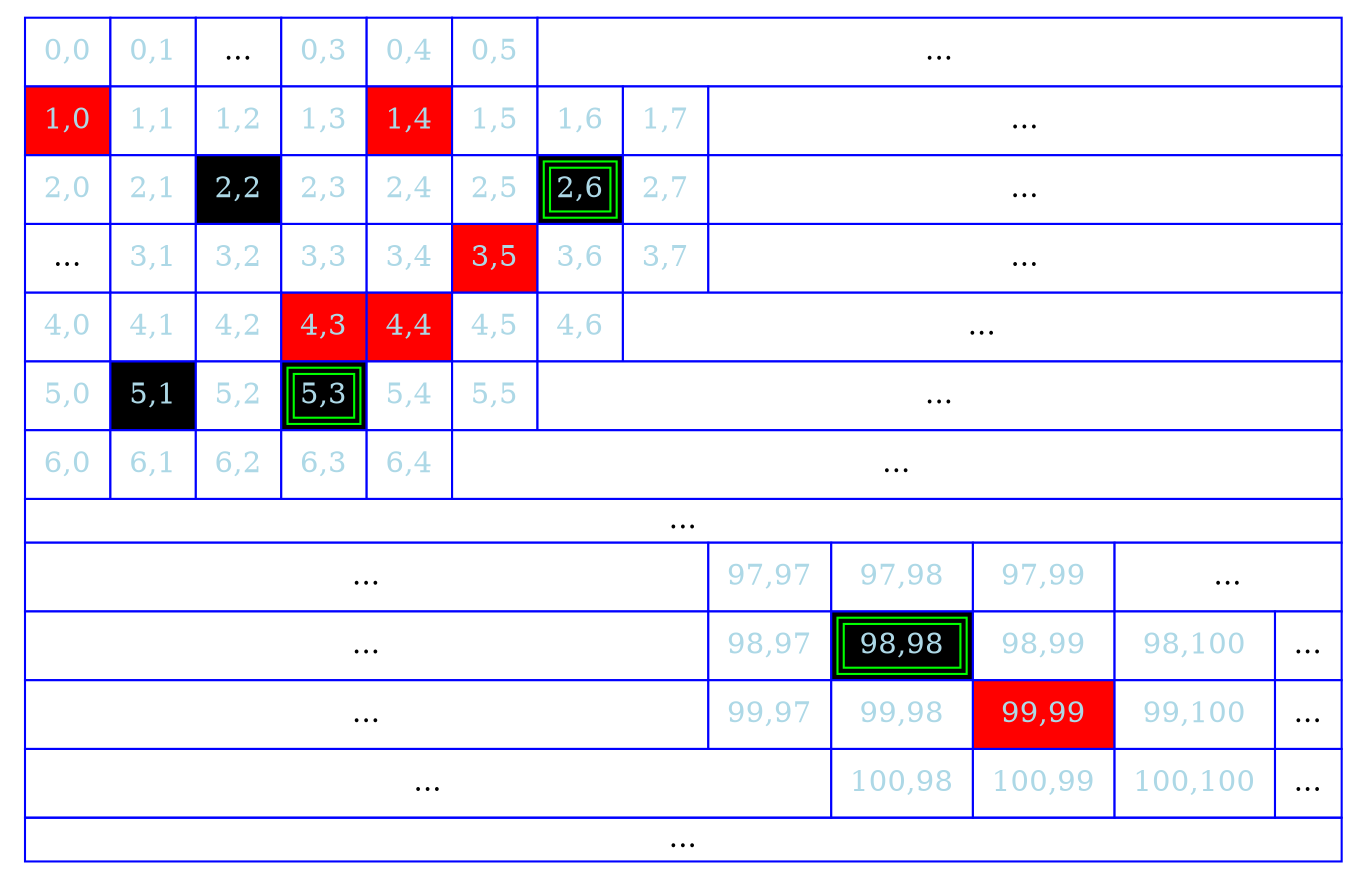 digraph {
	tbl [
		shape=plaintext
		label=<
			<table border='0' cellborder='1' color='blue' cellspacing='0'>
				<tr>
					<td bgcolor='White'><font color='lightblue'>
						<table color='White'>
							<tr>
								<td>0,0</td>
							</tr>
						</table>
					</font></td>
					<td bgcolor='White'><font color='lightblue'>
						<table color='White'>
							<tr>
								<td>0,1</td>
							</tr>
						</table>
					</font></td>
					<td colspan='1' bgcolor='White'><font color='Black'>
						<table color='White'>
							<tr>
								<td>...</td>
							</tr>
						</table>
					</font></td>
					<td bgcolor='White'><font color='lightblue'>
						<table color='White'>
							<tr>
								<td>0,3</td>
							</tr>
						</table>
					</font></td>
					<td bgcolor='White'><font color='lightblue'>
						<table color='White'>
							<tr>
								<td>0,4</td>
							</tr>
						</table>
					</font></td>
					<td bgcolor='White'><font color='lightblue'>
						<table color='White'>
							<tr>
								<td>0,5</td>
							</tr>
						</table>
					</font></td>
					<td colspan='994' bgcolor='White'><font color='Black'>
						<table color='White'>
							<tr>
								<td>...</td>
							</tr>
						</table>
					</font></td>
				</tr>
				<tr>
					<td bgcolor='Red'><font color='lightblue'>
						<table color='Red'>
							<tr>
								<td>1,0</td>
							</tr>
						</table>
					</font></td>
					<td bgcolor='White'><font color='lightblue'>
						<table color='White'>
							<tr>
								<td>1,1</td>
							</tr>
						</table>
					</font></td>
					<td bgcolor='White'><font color='lightblue'>
						<table color='White'>
							<tr>
								<td>1,2</td>
							</tr>
						</table>
					</font></td>
					<td bgcolor='White'><font color='lightblue'>
						<table color='White'>
							<tr>
								<td>1,3</td>
							</tr>
						</table>
					</font></td>
					<td bgcolor='Red'><font color='lightblue'>
						<table color='Red'>
							<tr>
								<td>1,4</td>
							</tr>
						</table>
					</font></td>
					<td bgcolor='White'><font color='lightblue'>
						<table color='White'>
							<tr>
								<td>1,5</td>
							</tr>
						</table>
					</font></td>
					<td bgcolor='White'><font color='lightblue'>
						<table color='White'>
							<tr>
								<td>1,6</td>
							</tr>
						</table>
					</font></td>
					<td bgcolor='White'><font color='lightblue'>
						<table color='White'>
							<tr>
								<td>1,7</td>
							</tr>
						</table>
					</font></td>
					<td colspan='992' bgcolor='White'><font color='Black'>
						<table color='White'>
							<tr>
								<td>...</td>
							</tr>
						</table>
					</font></td>
				</tr>
				<tr>
					<td bgcolor='White'><font color='lightblue'>
						<table color='White'>
							<tr>
								<td>2,0</td>
							</tr>
						</table>
					</font></td>
					<td bgcolor='White'><font color='lightblue'>
						<table color='White'>
							<tr>
								<td>2,1</td>
							</tr>
						</table>
					</font></td>
					<td bgcolor='Black'><font color='lightblue'>
						<table color='Black'>
							<tr>
								<td>2,2</td>
							</tr>
						</table>
					</font></td>
					<td bgcolor='White'><font color='lightblue'>
						<table color='White'>
							<tr>
								<td>2,3</td>
							</tr>
						</table>
					</font></td>
					<td bgcolor='White'><font color='lightblue'>
						<table color='White'>
							<tr>
								<td>2,4</td>
							</tr>
						</table>
					</font></td>
					<td bgcolor='White'><font color='lightblue'>
						<table color='White'>
							<tr>
								<td>2,5</td>
							</tr>
						</table>
					</font></td>
					<td bgcolor='Black'><font color='lightblue'>
						<table color='Green'>
							<tr>
								<td>2,6</td>
							</tr>
						</table>
					</font></td>
					<td bgcolor='White'><font color='lightblue'>
						<table color='White'>
							<tr>
								<td>2,7</td>
							</tr>
						</table>
					</font></td>
					<td colspan='992' bgcolor='White'><font color='Black'>
						<table color='White'>
							<tr>
								<td>...</td>
							</tr>
						</table>
					</font></td>
				</tr>
				<tr>
					<td colspan='1' bgcolor='White'><font color='Black'>
						<table color='White'>
							<tr>
								<td>...</td>
							</tr>
						</table>
					</font></td>
					<td bgcolor='White'><font color='lightblue'>
						<table color='White'>
							<tr>
								<td>3,1</td>
							</tr>
						</table>
					</font></td>
					<td bgcolor='White'><font color='lightblue'>
						<table color='White'>
							<tr>
								<td>3,2</td>
							</tr>
						</table>
					</font></td>
					<td bgcolor='White'><font color='lightblue'>
						<table color='White'>
							<tr>
								<td>3,3</td>
							</tr>
						</table>
					</font></td>
					<td bgcolor='White'><font color='lightblue'>
						<table color='White'>
							<tr>
								<td>3,4</td>
							</tr>
						</table>
					</font></td>
					<td bgcolor='Red'><font color='lightblue'>
						<table color='Red'>
							<tr>
								<td>3,5</td>
							</tr>
						</table>
					</font></td>
					<td bgcolor='White'><font color='lightblue'>
						<table color='White'>
							<tr>
								<td>3,6</td>
							</tr>
						</table>
					</font></td>
					<td bgcolor='White'><font color='lightblue'>
						<table color='White'>
							<tr>
								<td>3,7</td>
							</tr>
						</table>
					</font></td>
					<td colspan='992' bgcolor='White'><font color='Black'>
						<table color='White'>
							<tr>
								<td>...</td>
							</tr>
						</table>
					</font></td>
				</tr>
				<tr>
					<td bgcolor='White'><font color='lightblue'>
						<table color='White'>
							<tr>
								<td>4,0</td>
							</tr>
						</table>
					</font></td>
					<td bgcolor='White'><font color='lightblue'>
						<table color='White'>
							<tr>
								<td>4,1</td>
							</tr>
						</table>
					</font></td>
					<td bgcolor='White'><font color='lightblue'>
						<table color='White'>
							<tr>
								<td>4,2</td>
							</tr>
						</table>
					</font></td>
					<td bgcolor='Red'><font color='lightblue'>
						<table color='Red'>
							<tr>
								<td>4,3</td>
							</tr>
						</table>
					</font></td>
					<td bgcolor='Red'><font color='lightblue'>
						<table color='Red'>
							<tr>
								<td>4,4</td>
							</tr>
						</table>
					</font></td>
					<td bgcolor='White'><font color='lightblue'>
						<table color='White'>
							<tr>
								<td>4,5</td>
							</tr>
						</table>
					</font></td>
					<td bgcolor='White'><font color='lightblue'>
						<table color='White'>
							<tr>
								<td>4,6</td>
							</tr>
						</table>
					</font></td>
					<td colspan='993' bgcolor='White'><font color='Black'>
						<table color='White'>
							<tr>
								<td>...</td>
							</tr>
						</table>
					</font></td>
				</tr>
				<tr>
					<td bgcolor='White'><font color='lightblue'>
						<table color='White'>
							<tr>
								<td>5,0</td>
							</tr>
						</table>
					</font></td>
					<td bgcolor='Black'><font color='lightblue'>
						<table color='Black'>
							<tr>
								<td>5,1</td>
							</tr>
						</table>
					</font></td>
					<td bgcolor='White'><font color='lightblue'>
						<table color='White'>
							<tr>
								<td>5,2</td>
							</tr>
						</table>
					</font></td>
					<td bgcolor='Black'><font color='lightblue'>
						<table color='Green'>
							<tr>
								<td>5,3</td>
							</tr>
						</table>
					</font></td>
					<td bgcolor='White'><font color='lightblue'>
						<table color='White'>
							<tr>
								<td>5,4</td>
							</tr>
						</table>
					</font></td>
					<td bgcolor='White'><font color='lightblue'>
						<table color='White'>
							<tr>
								<td>5,5</td>
							</tr>
						</table>
					</font></td>
					<td colspan='994' bgcolor='White'><font color='Black'>
						<table color='White'>
							<tr>
								<td>...</td>
							</tr>
						</table>
					</font></td>
				</tr>
				<tr>
					<td bgcolor='White'><font color='lightblue'>
						<table color='White'>
							<tr>
								<td>6,0</td>
							</tr>
						</table>
					</font></td>
					<td bgcolor='White'><font color='lightblue'>
						<table color='White'>
							<tr>
								<td>6,1</td>
							</tr>
						</table>
					</font></td>
					<td bgcolor='White'><font color='lightblue'>
						<table color='White'>
							<tr>
								<td>6,2</td>
							</tr>
						</table>
					</font></td>
					<td bgcolor='White'><font color='lightblue'>
						<table color='White'>
							<tr>
								<td>6,3</td>
							</tr>
						</table>
					</font></td>
					<td bgcolor='White'><font color='lightblue'>
						<table color='White'>
							<tr>
								<td>6,4</td>
							</tr>
						</table>
					</font></td>
					<td colspan='995' bgcolor='White'><font color='Black'>
						<table color='White'>
							<tr>
								<td>...</td>
							</tr>
						</table>
					</font></td>
				</tr>
				<tr>
					<td colspan='1000'>...</td>
				</tr>
				<tr>
					<td colspan='97' bgcolor='White'><font color='Black'>
						<table color='White'>
							<tr>
								<td>...</td>
							</tr>
						</table>
					</font></td>
					<td bgcolor='White'><font color='lightblue'>
						<table color='White'>
							<tr>
								<td>97,97</td>
							</tr>
						</table>
					</font></td>
					<td bgcolor='White'><font color='lightblue'>
						<table color='White'>
							<tr>
								<td>97,98</td>
							</tr>
						</table>
					</font></td>
					<td bgcolor='White'><font color='lightblue'>
						<table color='White'>
							<tr>
								<td>97,99</td>
							</tr>
						</table>
					</font></td>
					<td colspan='900' bgcolor='White'><font color='Black'>
						<table color='White'>
							<tr>
								<td>...</td>
							</tr>
						</table>
					</font></td>
				</tr>
				<tr>
					<td colspan='97' bgcolor='White'><font color='Black'>
						<table color='White'>
							<tr>
								<td>...</td>
							</tr>
						</table>
					</font></td>
					<td bgcolor='White'><font color='lightblue'>
						<table color='White'>
							<tr>
								<td>98,97</td>
							</tr>
						</table>
					</font></td>
					<td bgcolor='Black'><font color='lightblue'>
						<table color='Green'>
							<tr>
								<td>98,98</td>
							</tr>
						</table>
					</font></td>
					<td bgcolor='White'><font color='lightblue'>
						<table color='White'>
							<tr>
								<td>98,99</td>
							</tr>
						</table>
					</font></td>
					<td bgcolor='White'><font color='lightblue'>
						<table color='White'>
							<tr>
								<td>98,100</td>
							</tr>
						</table>
					</font></td>
					<td colspan='899' bgcolor='White'><font color='Black'>
						<table color='White'>
							<tr>
								<td>...</td>
							</tr>
						</table>
					</font></td>
				</tr>
				<tr>
					<td colspan='97' bgcolor='White'><font color='Black'>
						<table color='White'>
							<tr>
								<td>...</td>
							</tr>
						</table>
					</font></td>
					<td bgcolor='White'><font color='lightblue'>
						<table color='White'>
							<tr>
								<td>99,97</td>
							</tr>
						</table>
					</font></td>
					<td bgcolor='White'><font color='lightblue'>
						<table color='White'>
							<tr>
								<td>99,98</td>
							</tr>
						</table>
					</font></td>
					<td bgcolor='Red'><font color='lightblue'>
						<table color='Red'>
							<tr>
								<td>99,99</td>
							</tr>
						</table>
					</font></td>
					<td bgcolor='White'><font color='lightblue'>
						<table color='White'>
							<tr>
								<td>99,100</td>
							</tr>
						</table>
					</font></td>
					<td colspan='899' bgcolor='White'><font color='Black'>
						<table color='White'>
							<tr>
								<td>...</td>
							</tr>
						</table>
					</font></td>
				</tr>
				<tr>
					<td colspan='98' bgcolor='White'><font color='Black'>
						<table color='White'>
							<tr>
								<td>...</td>
							</tr>
						</table>
					</font></td>
					<td bgcolor='White'><font color='lightblue'>
						<table color='White'>
							<tr>
								<td>100,98</td>
							</tr>
						</table>
					</font></td>
					<td bgcolor='White'><font color='lightblue'>
						<table color='White'>
							<tr>
								<td>100,99</td>
							</tr>
						</table>
					</font></td>
					<td bgcolor='White'><font color='lightblue'>
						<table color='White'>
							<tr>
								<td>100,100</td>
							</tr>
						</table>
					</font></td>
					<td colspan='899' bgcolor='White'><font color='Black'>
						<table color='White'>
							<tr>
								<td>...</td>
							</tr>
						</table>
					</font></td>
				</tr>
				<tr>
					<td colspan='1000'>...</td>
				</tr>
			</table>
		>];
}
